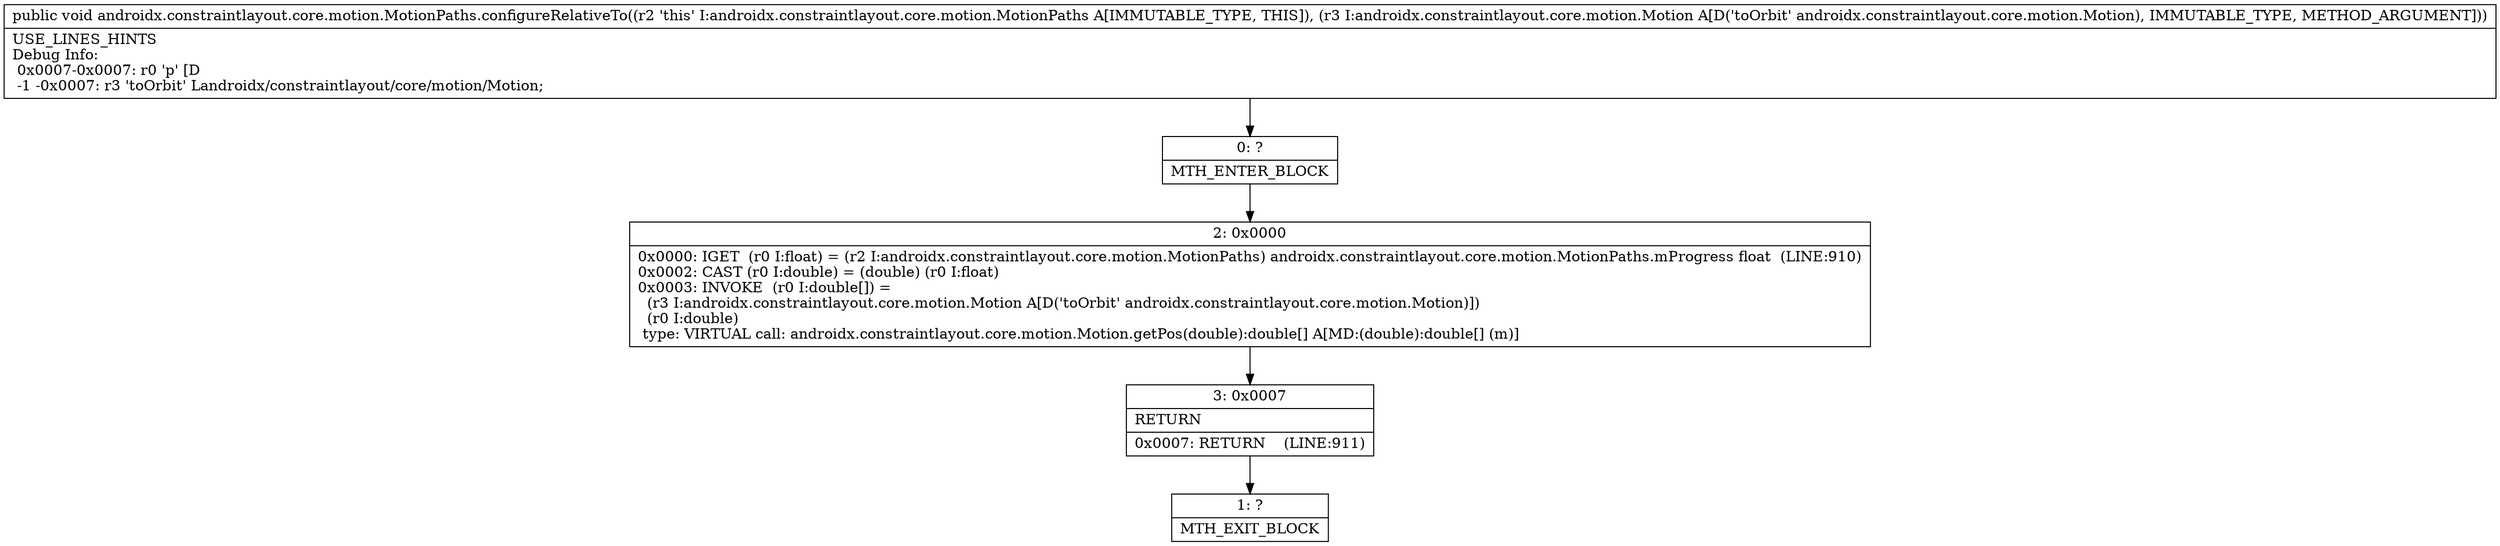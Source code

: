 digraph "CFG forandroidx.constraintlayout.core.motion.MotionPaths.configureRelativeTo(Landroidx\/constraintlayout\/core\/motion\/Motion;)V" {
Node_0 [shape=record,label="{0\:\ ?|MTH_ENTER_BLOCK\l}"];
Node_2 [shape=record,label="{2\:\ 0x0000|0x0000: IGET  (r0 I:float) = (r2 I:androidx.constraintlayout.core.motion.MotionPaths) androidx.constraintlayout.core.motion.MotionPaths.mProgress float  (LINE:910)\l0x0002: CAST (r0 I:double) = (double) (r0 I:float) \l0x0003: INVOKE  (r0 I:double[]) = \l  (r3 I:androidx.constraintlayout.core.motion.Motion A[D('toOrbit' androidx.constraintlayout.core.motion.Motion)])\l  (r0 I:double)\l type: VIRTUAL call: androidx.constraintlayout.core.motion.Motion.getPos(double):double[] A[MD:(double):double[] (m)]\l}"];
Node_3 [shape=record,label="{3\:\ 0x0007|RETURN\l|0x0007: RETURN    (LINE:911)\l}"];
Node_1 [shape=record,label="{1\:\ ?|MTH_EXIT_BLOCK\l}"];
MethodNode[shape=record,label="{public void androidx.constraintlayout.core.motion.MotionPaths.configureRelativeTo((r2 'this' I:androidx.constraintlayout.core.motion.MotionPaths A[IMMUTABLE_TYPE, THIS]), (r3 I:androidx.constraintlayout.core.motion.Motion A[D('toOrbit' androidx.constraintlayout.core.motion.Motion), IMMUTABLE_TYPE, METHOD_ARGUMENT]))  | USE_LINES_HINTS\lDebug Info:\l  0x0007\-0x0007: r0 'p' [D\l  \-1 \-0x0007: r3 'toOrbit' Landroidx\/constraintlayout\/core\/motion\/Motion;\l}"];
MethodNode -> Node_0;Node_0 -> Node_2;
Node_2 -> Node_3;
Node_3 -> Node_1;
}

